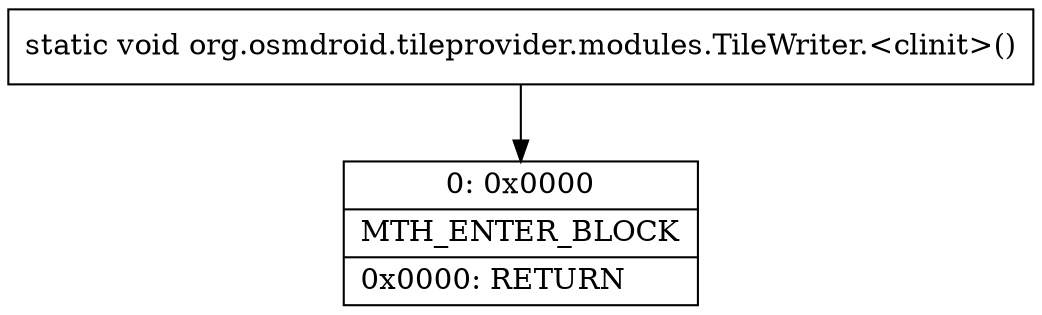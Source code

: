 digraph "CFG fororg.osmdroid.tileprovider.modules.TileWriter.\<clinit\>()V" {
Node_0 [shape=record,label="{0\:\ 0x0000|MTH_ENTER_BLOCK\l|0x0000: RETURN   \l}"];
MethodNode[shape=record,label="{static void org.osmdroid.tileprovider.modules.TileWriter.\<clinit\>() }"];
MethodNode -> Node_0;
}

